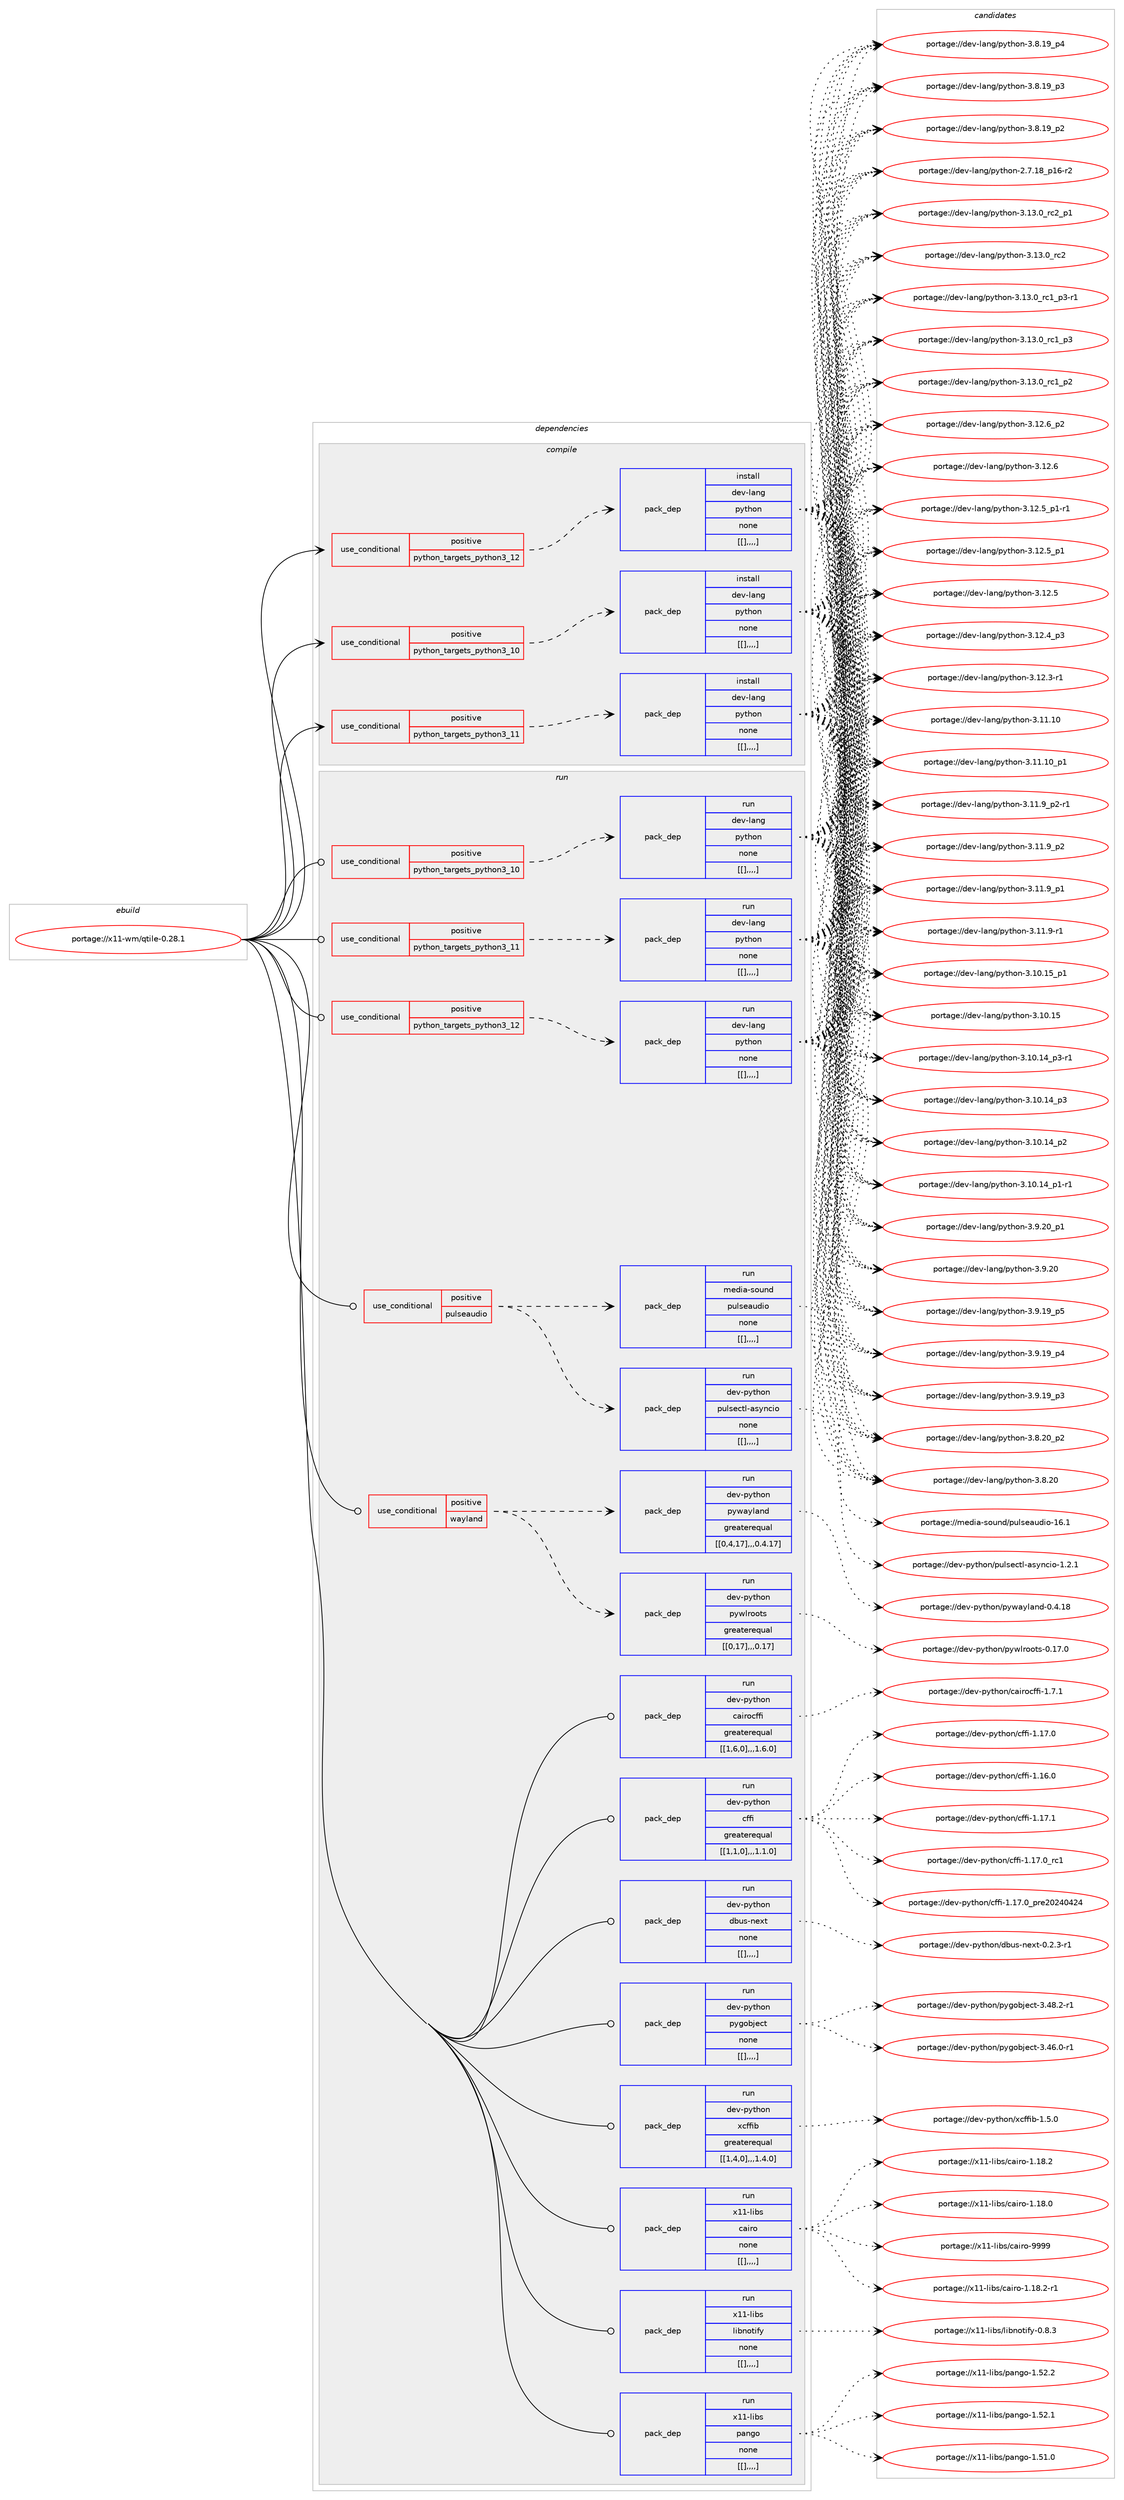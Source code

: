digraph prolog {

# *************
# Graph options
# *************

newrank=true;
concentrate=true;
compound=true;
graph [rankdir=LR,fontname=Helvetica,fontsize=10,ranksep=1.5];#, ranksep=2.5, nodesep=0.2];
edge  [arrowhead=vee];
node  [fontname=Helvetica,fontsize=10];

# **********
# The ebuild
# **********

subgraph cluster_leftcol {
color=gray;
label=<<i>ebuild</i>>;
id [label="portage://x11-wm/qtile-0.28.1", color=red, width=4, href="../x11-wm/qtile-0.28.1.svg"];
}

# ****************
# The dependencies
# ****************

subgraph cluster_midcol {
color=gray;
label=<<i>dependencies</i>>;
subgraph cluster_compile {
fillcolor="#eeeeee";
style=filled;
label=<<i>compile</i>>;
subgraph cond12046 {
dependency34926 [label=<<TABLE BORDER="0" CELLBORDER="1" CELLSPACING="0" CELLPADDING="4"><TR><TD ROWSPAN="3" CELLPADDING="10">use_conditional</TD></TR><TR><TD>positive</TD></TR><TR><TD>python_targets_python3_10</TD></TR></TABLE>>, shape=none, color=red];
subgraph pack22636 {
dependency34927 [label=<<TABLE BORDER="0" CELLBORDER="1" CELLSPACING="0" CELLPADDING="4" WIDTH="220"><TR><TD ROWSPAN="6" CELLPADDING="30">pack_dep</TD></TR><TR><TD WIDTH="110">install</TD></TR><TR><TD>dev-lang</TD></TR><TR><TD>python</TD></TR><TR><TD>none</TD></TR><TR><TD>[[],,,,]</TD></TR></TABLE>>, shape=none, color=blue];
}
dependency34926:e -> dependency34927:w [weight=20,style="dashed",arrowhead="vee"];
}
id:e -> dependency34926:w [weight=20,style="solid",arrowhead="vee"];
subgraph cond12047 {
dependency34928 [label=<<TABLE BORDER="0" CELLBORDER="1" CELLSPACING="0" CELLPADDING="4"><TR><TD ROWSPAN="3" CELLPADDING="10">use_conditional</TD></TR><TR><TD>positive</TD></TR><TR><TD>python_targets_python3_11</TD></TR></TABLE>>, shape=none, color=red];
subgraph pack22637 {
dependency34929 [label=<<TABLE BORDER="0" CELLBORDER="1" CELLSPACING="0" CELLPADDING="4" WIDTH="220"><TR><TD ROWSPAN="6" CELLPADDING="30">pack_dep</TD></TR><TR><TD WIDTH="110">install</TD></TR><TR><TD>dev-lang</TD></TR><TR><TD>python</TD></TR><TR><TD>none</TD></TR><TR><TD>[[],,,,]</TD></TR></TABLE>>, shape=none, color=blue];
}
dependency34928:e -> dependency34929:w [weight=20,style="dashed",arrowhead="vee"];
}
id:e -> dependency34928:w [weight=20,style="solid",arrowhead="vee"];
subgraph cond12048 {
dependency34930 [label=<<TABLE BORDER="0" CELLBORDER="1" CELLSPACING="0" CELLPADDING="4"><TR><TD ROWSPAN="3" CELLPADDING="10">use_conditional</TD></TR><TR><TD>positive</TD></TR><TR><TD>python_targets_python3_12</TD></TR></TABLE>>, shape=none, color=red];
subgraph pack22638 {
dependency34931 [label=<<TABLE BORDER="0" CELLBORDER="1" CELLSPACING="0" CELLPADDING="4" WIDTH="220"><TR><TD ROWSPAN="6" CELLPADDING="30">pack_dep</TD></TR><TR><TD WIDTH="110">install</TD></TR><TR><TD>dev-lang</TD></TR><TR><TD>python</TD></TR><TR><TD>none</TD></TR><TR><TD>[[],,,,]</TD></TR></TABLE>>, shape=none, color=blue];
}
dependency34930:e -> dependency34931:w [weight=20,style="dashed",arrowhead="vee"];
}
id:e -> dependency34930:w [weight=20,style="solid",arrowhead="vee"];
}
subgraph cluster_compileandrun {
fillcolor="#eeeeee";
style=filled;
label=<<i>compile and run</i>>;
}
subgraph cluster_run {
fillcolor="#eeeeee";
style=filled;
label=<<i>run</i>>;
subgraph cond12049 {
dependency34932 [label=<<TABLE BORDER="0" CELLBORDER="1" CELLSPACING="0" CELLPADDING="4"><TR><TD ROWSPAN="3" CELLPADDING="10">use_conditional</TD></TR><TR><TD>positive</TD></TR><TR><TD>pulseaudio</TD></TR></TABLE>>, shape=none, color=red];
subgraph pack22639 {
dependency34933 [label=<<TABLE BORDER="0" CELLBORDER="1" CELLSPACING="0" CELLPADDING="4" WIDTH="220"><TR><TD ROWSPAN="6" CELLPADDING="30">pack_dep</TD></TR><TR><TD WIDTH="110">run</TD></TR><TR><TD>dev-python</TD></TR><TR><TD>pulsectl-asyncio</TD></TR><TR><TD>none</TD></TR><TR><TD>[[],,,,]</TD></TR></TABLE>>, shape=none, color=blue];
}
dependency34932:e -> dependency34933:w [weight=20,style="dashed",arrowhead="vee"];
subgraph pack22640 {
dependency34934 [label=<<TABLE BORDER="0" CELLBORDER="1" CELLSPACING="0" CELLPADDING="4" WIDTH="220"><TR><TD ROWSPAN="6" CELLPADDING="30">pack_dep</TD></TR><TR><TD WIDTH="110">run</TD></TR><TR><TD>media-sound</TD></TR><TR><TD>pulseaudio</TD></TR><TR><TD>none</TD></TR><TR><TD>[[],,,,]</TD></TR></TABLE>>, shape=none, color=blue];
}
dependency34932:e -> dependency34934:w [weight=20,style="dashed",arrowhead="vee"];
}
id:e -> dependency34932:w [weight=20,style="solid",arrowhead="odot"];
subgraph cond12050 {
dependency34935 [label=<<TABLE BORDER="0" CELLBORDER="1" CELLSPACING="0" CELLPADDING="4"><TR><TD ROWSPAN="3" CELLPADDING="10">use_conditional</TD></TR><TR><TD>positive</TD></TR><TR><TD>python_targets_python3_10</TD></TR></TABLE>>, shape=none, color=red];
subgraph pack22641 {
dependency34936 [label=<<TABLE BORDER="0" CELLBORDER="1" CELLSPACING="0" CELLPADDING="4" WIDTH="220"><TR><TD ROWSPAN="6" CELLPADDING="30">pack_dep</TD></TR><TR><TD WIDTH="110">run</TD></TR><TR><TD>dev-lang</TD></TR><TR><TD>python</TD></TR><TR><TD>none</TD></TR><TR><TD>[[],,,,]</TD></TR></TABLE>>, shape=none, color=blue];
}
dependency34935:e -> dependency34936:w [weight=20,style="dashed",arrowhead="vee"];
}
id:e -> dependency34935:w [weight=20,style="solid",arrowhead="odot"];
subgraph cond12051 {
dependency34937 [label=<<TABLE BORDER="0" CELLBORDER="1" CELLSPACING="0" CELLPADDING="4"><TR><TD ROWSPAN="3" CELLPADDING="10">use_conditional</TD></TR><TR><TD>positive</TD></TR><TR><TD>python_targets_python3_11</TD></TR></TABLE>>, shape=none, color=red];
subgraph pack22642 {
dependency34938 [label=<<TABLE BORDER="0" CELLBORDER="1" CELLSPACING="0" CELLPADDING="4" WIDTH="220"><TR><TD ROWSPAN="6" CELLPADDING="30">pack_dep</TD></TR><TR><TD WIDTH="110">run</TD></TR><TR><TD>dev-lang</TD></TR><TR><TD>python</TD></TR><TR><TD>none</TD></TR><TR><TD>[[],,,,]</TD></TR></TABLE>>, shape=none, color=blue];
}
dependency34937:e -> dependency34938:w [weight=20,style="dashed",arrowhead="vee"];
}
id:e -> dependency34937:w [weight=20,style="solid",arrowhead="odot"];
subgraph cond12052 {
dependency34939 [label=<<TABLE BORDER="0" CELLBORDER="1" CELLSPACING="0" CELLPADDING="4"><TR><TD ROWSPAN="3" CELLPADDING="10">use_conditional</TD></TR><TR><TD>positive</TD></TR><TR><TD>python_targets_python3_12</TD></TR></TABLE>>, shape=none, color=red];
subgraph pack22643 {
dependency34940 [label=<<TABLE BORDER="0" CELLBORDER="1" CELLSPACING="0" CELLPADDING="4" WIDTH="220"><TR><TD ROWSPAN="6" CELLPADDING="30">pack_dep</TD></TR><TR><TD WIDTH="110">run</TD></TR><TR><TD>dev-lang</TD></TR><TR><TD>python</TD></TR><TR><TD>none</TD></TR><TR><TD>[[],,,,]</TD></TR></TABLE>>, shape=none, color=blue];
}
dependency34939:e -> dependency34940:w [weight=20,style="dashed",arrowhead="vee"];
}
id:e -> dependency34939:w [weight=20,style="solid",arrowhead="odot"];
subgraph cond12053 {
dependency34941 [label=<<TABLE BORDER="0" CELLBORDER="1" CELLSPACING="0" CELLPADDING="4"><TR><TD ROWSPAN="3" CELLPADDING="10">use_conditional</TD></TR><TR><TD>positive</TD></TR><TR><TD>wayland</TD></TR></TABLE>>, shape=none, color=red];
subgraph pack22644 {
dependency34942 [label=<<TABLE BORDER="0" CELLBORDER="1" CELLSPACING="0" CELLPADDING="4" WIDTH="220"><TR><TD ROWSPAN="6" CELLPADDING="30">pack_dep</TD></TR><TR><TD WIDTH="110">run</TD></TR><TR><TD>dev-python</TD></TR><TR><TD>pywayland</TD></TR><TR><TD>greaterequal</TD></TR><TR><TD>[[0,4,17],,,0.4.17]</TD></TR></TABLE>>, shape=none, color=blue];
}
dependency34941:e -> dependency34942:w [weight=20,style="dashed",arrowhead="vee"];
subgraph pack22645 {
dependency34943 [label=<<TABLE BORDER="0" CELLBORDER="1" CELLSPACING="0" CELLPADDING="4" WIDTH="220"><TR><TD ROWSPAN="6" CELLPADDING="30">pack_dep</TD></TR><TR><TD WIDTH="110">run</TD></TR><TR><TD>dev-python</TD></TR><TR><TD>pywlroots</TD></TR><TR><TD>greaterequal</TD></TR><TR><TD>[[0,17],,,0.17]</TD></TR></TABLE>>, shape=none, color=blue];
}
dependency34941:e -> dependency34943:w [weight=20,style="dashed",arrowhead="vee"];
}
id:e -> dependency34941:w [weight=20,style="solid",arrowhead="odot"];
subgraph pack22646 {
dependency34944 [label=<<TABLE BORDER="0" CELLBORDER="1" CELLSPACING="0" CELLPADDING="4" WIDTH="220"><TR><TD ROWSPAN="6" CELLPADDING="30">pack_dep</TD></TR><TR><TD WIDTH="110">run</TD></TR><TR><TD>dev-python</TD></TR><TR><TD>cairocffi</TD></TR><TR><TD>greaterequal</TD></TR><TR><TD>[[1,6,0],,,1.6.0]</TD></TR></TABLE>>, shape=none, color=blue];
}
id:e -> dependency34944:w [weight=20,style="solid",arrowhead="odot"];
subgraph pack22647 {
dependency34945 [label=<<TABLE BORDER="0" CELLBORDER="1" CELLSPACING="0" CELLPADDING="4" WIDTH="220"><TR><TD ROWSPAN="6" CELLPADDING="30">pack_dep</TD></TR><TR><TD WIDTH="110">run</TD></TR><TR><TD>dev-python</TD></TR><TR><TD>cffi</TD></TR><TR><TD>greaterequal</TD></TR><TR><TD>[[1,1,0],,,1.1.0]</TD></TR></TABLE>>, shape=none, color=blue];
}
id:e -> dependency34945:w [weight=20,style="solid",arrowhead="odot"];
subgraph pack22648 {
dependency34946 [label=<<TABLE BORDER="0" CELLBORDER="1" CELLSPACING="0" CELLPADDING="4" WIDTH="220"><TR><TD ROWSPAN="6" CELLPADDING="30">pack_dep</TD></TR><TR><TD WIDTH="110">run</TD></TR><TR><TD>dev-python</TD></TR><TR><TD>dbus-next</TD></TR><TR><TD>none</TD></TR><TR><TD>[[],,,,]</TD></TR></TABLE>>, shape=none, color=blue];
}
id:e -> dependency34946:w [weight=20,style="solid",arrowhead="odot"];
subgraph pack22649 {
dependency34947 [label=<<TABLE BORDER="0" CELLBORDER="1" CELLSPACING="0" CELLPADDING="4" WIDTH="220"><TR><TD ROWSPAN="6" CELLPADDING="30">pack_dep</TD></TR><TR><TD WIDTH="110">run</TD></TR><TR><TD>dev-python</TD></TR><TR><TD>pygobject</TD></TR><TR><TD>none</TD></TR><TR><TD>[[],,,,]</TD></TR></TABLE>>, shape=none, color=blue];
}
id:e -> dependency34947:w [weight=20,style="solid",arrowhead="odot"];
subgraph pack22650 {
dependency34948 [label=<<TABLE BORDER="0" CELLBORDER="1" CELLSPACING="0" CELLPADDING="4" WIDTH="220"><TR><TD ROWSPAN="6" CELLPADDING="30">pack_dep</TD></TR><TR><TD WIDTH="110">run</TD></TR><TR><TD>dev-python</TD></TR><TR><TD>xcffib</TD></TR><TR><TD>greaterequal</TD></TR><TR><TD>[[1,4,0],,,1.4.0]</TD></TR></TABLE>>, shape=none, color=blue];
}
id:e -> dependency34948:w [weight=20,style="solid",arrowhead="odot"];
subgraph pack22651 {
dependency34949 [label=<<TABLE BORDER="0" CELLBORDER="1" CELLSPACING="0" CELLPADDING="4" WIDTH="220"><TR><TD ROWSPAN="6" CELLPADDING="30">pack_dep</TD></TR><TR><TD WIDTH="110">run</TD></TR><TR><TD>x11-libs</TD></TR><TR><TD>cairo</TD></TR><TR><TD>none</TD></TR><TR><TD>[[],,,,]</TD></TR></TABLE>>, shape=none, color=blue];
}
id:e -> dependency34949:w [weight=20,style="solid",arrowhead="odot"];
subgraph pack22652 {
dependency34950 [label=<<TABLE BORDER="0" CELLBORDER="1" CELLSPACING="0" CELLPADDING="4" WIDTH="220"><TR><TD ROWSPAN="6" CELLPADDING="30">pack_dep</TD></TR><TR><TD WIDTH="110">run</TD></TR><TR><TD>x11-libs</TD></TR><TR><TD>libnotify</TD></TR><TR><TD>none</TD></TR><TR><TD>[[],,,,]</TD></TR></TABLE>>, shape=none, color=blue];
}
id:e -> dependency34950:w [weight=20,style="solid",arrowhead="odot"];
subgraph pack22653 {
dependency34951 [label=<<TABLE BORDER="0" CELLBORDER="1" CELLSPACING="0" CELLPADDING="4" WIDTH="220"><TR><TD ROWSPAN="6" CELLPADDING="30">pack_dep</TD></TR><TR><TD WIDTH="110">run</TD></TR><TR><TD>x11-libs</TD></TR><TR><TD>pango</TD></TR><TR><TD>none</TD></TR><TR><TD>[[],,,,]</TD></TR></TABLE>>, shape=none, color=blue];
}
id:e -> dependency34951:w [weight=20,style="solid",arrowhead="odot"];
}
}

# **************
# The candidates
# **************

subgraph cluster_choices {
rank=same;
color=gray;
label=<<i>candidates</i>>;

subgraph choice22636 {
color=black;
nodesep=1;
choice100101118451089711010347112121116104111110455146495146489511499509511249 [label="portage://dev-lang/python-3.13.0_rc2_p1", color=red, width=4,href="../dev-lang/python-3.13.0_rc2_p1.svg"];
choice10010111845108971101034711212111610411111045514649514648951149950 [label="portage://dev-lang/python-3.13.0_rc2", color=red, width=4,href="../dev-lang/python-3.13.0_rc2.svg"];
choice1001011184510897110103471121211161041111104551464951464895114994995112514511449 [label="portage://dev-lang/python-3.13.0_rc1_p3-r1", color=red, width=4,href="../dev-lang/python-3.13.0_rc1_p3-r1.svg"];
choice100101118451089711010347112121116104111110455146495146489511499499511251 [label="portage://dev-lang/python-3.13.0_rc1_p3", color=red, width=4,href="../dev-lang/python-3.13.0_rc1_p3.svg"];
choice100101118451089711010347112121116104111110455146495146489511499499511250 [label="portage://dev-lang/python-3.13.0_rc1_p2", color=red, width=4,href="../dev-lang/python-3.13.0_rc1_p2.svg"];
choice100101118451089711010347112121116104111110455146495046549511250 [label="portage://dev-lang/python-3.12.6_p2", color=red, width=4,href="../dev-lang/python-3.12.6_p2.svg"];
choice10010111845108971101034711212111610411111045514649504654 [label="portage://dev-lang/python-3.12.6", color=red, width=4,href="../dev-lang/python-3.12.6.svg"];
choice1001011184510897110103471121211161041111104551464950465395112494511449 [label="portage://dev-lang/python-3.12.5_p1-r1", color=red, width=4,href="../dev-lang/python-3.12.5_p1-r1.svg"];
choice100101118451089711010347112121116104111110455146495046539511249 [label="portage://dev-lang/python-3.12.5_p1", color=red, width=4,href="../dev-lang/python-3.12.5_p1.svg"];
choice10010111845108971101034711212111610411111045514649504653 [label="portage://dev-lang/python-3.12.5", color=red, width=4,href="../dev-lang/python-3.12.5.svg"];
choice100101118451089711010347112121116104111110455146495046529511251 [label="portage://dev-lang/python-3.12.4_p3", color=red, width=4,href="../dev-lang/python-3.12.4_p3.svg"];
choice100101118451089711010347112121116104111110455146495046514511449 [label="portage://dev-lang/python-3.12.3-r1", color=red, width=4,href="../dev-lang/python-3.12.3-r1.svg"];
choice10010111845108971101034711212111610411111045514649494649489511249 [label="portage://dev-lang/python-3.11.10_p1", color=red, width=4,href="../dev-lang/python-3.11.10_p1.svg"];
choice1001011184510897110103471121211161041111104551464949464948 [label="portage://dev-lang/python-3.11.10", color=red, width=4,href="../dev-lang/python-3.11.10.svg"];
choice1001011184510897110103471121211161041111104551464949465795112504511449 [label="portage://dev-lang/python-3.11.9_p2-r1", color=red, width=4,href="../dev-lang/python-3.11.9_p2-r1.svg"];
choice100101118451089711010347112121116104111110455146494946579511250 [label="portage://dev-lang/python-3.11.9_p2", color=red, width=4,href="../dev-lang/python-3.11.9_p2.svg"];
choice100101118451089711010347112121116104111110455146494946579511249 [label="portage://dev-lang/python-3.11.9_p1", color=red, width=4,href="../dev-lang/python-3.11.9_p1.svg"];
choice100101118451089711010347112121116104111110455146494946574511449 [label="portage://dev-lang/python-3.11.9-r1", color=red, width=4,href="../dev-lang/python-3.11.9-r1.svg"];
choice10010111845108971101034711212111610411111045514649484649539511249 [label="portage://dev-lang/python-3.10.15_p1", color=red, width=4,href="../dev-lang/python-3.10.15_p1.svg"];
choice1001011184510897110103471121211161041111104551464948464953 [label="portage://dev-lang/python-3.10.15", color=red, width=4,href="../dev-lang/python-3.10.15.svg"];
choice100101118451089711010347112121116104111110455146494846495295112514511449 [label="portage://dev-lang/python-3.10.14_p3-r1", color=red, width=4,href="../dev-lang/python-3.10.14_p3-r1.svg"];
choice10010111845108971101034711212111610411111045514649484649529511251 [label="portage://dev-lang/python-3.10.14_p3", color=red, width=4,href="../dev-lang/python-3.10.14_p3.svg"];
choice10010111845108971101034711212111610411111045514649484649529511250 [label="portage://dev-lang/python-3.10.14_p2", color=red, width=4,href="../dev-lang/python-3.10.14_p2.svg"];
choice100101118451089711010347112121116104111110455146494846495295112494511449 [label="portage://dev-lang/python-3.10.14_p1-r1", color=red, width=4,href="../dev-lang/python-3.10.14_p1-r1.svg"];
choice100101118451089711010347112121116104111110455146574650489511249 [label="portage://dev-lang/python-3.9.20_p1", color=red, width=4,href="../dev-lang/python-3.9.20_p1.svg"];
choice10010111845108971101034711212111610411111045514657465048 [label="portage://dev-lang/python-3.9.20", color=red, width=4,href="../dev-lang/python-3.9.20.svg"];
choice100101118451089711010347112121116104111110455146574649579511253 [label="portage://dev-lang/python-3.9.19_p5", color=red, width=4,href="../dev-lang/python-3.9.19_p5.svg"];
choice100101118451089711010347112121116104111110455146574649579511252 [label="portage://dev-lang/python-3.9.19_p4", color=red, width=4,href="../dev-lang/python-3.9.19_p4.svg"];
choice100101118451089711010347112121116104111110455146574649579511251 [label="portage://dev-lang/python-3.9.19_p3", color=red, width=4,href="../dev-lang/python-3.9.19_p3.svg"];
choice100101118451089711010347112121116104111110455146564650489511250 [label="portage://dev-lang/python-3.8.20_p2", color=red, width=4,href="../dev-lang/python-3.8.20_p2.svg"];
choice10010111845108971101034711212111610411111045514656465048 [label="portage://dev-lang/python-3.8.20", color=red, width=4,href="../dev-lang/python-3.8.20.svg"];
choice100101118451089711010347112121116104111110455146564649579511252 [label="portage://dev-lang/python-3.8.19_p4", color=red, width=4,href="../dev-lang/python-3.8.19_p4.svg"];
choice100101118451089711010347112121116104111110455146564649579511251 [label="portage://dev-lang/python-3.8.19_p3", color=red, width=4,href="../dev-lang/python-3.8.19_p3.svg"];
choice100101118451089711010347112121116104111110455146564649579511250 [label="portage://dev-lang/python-3.8.19_p2", color=red, width=4,href="../dev-lang/python-3.8.19_p2.svg"];
choice100101118451089711010347112121116104111110455046554649569511249544511450 [label="portage://dev-lang/python-2.7.18_p16-r2", color=red, width=4,href="../dev-lang/python-2.7.18_p16-r2.svg"];
dependency34927:e -> choice100101118451089711010347112121116104111110455146495146489511499509511249:w [style=dotted,weight="100"];
dependency34927:e -> choice10010111845108971101034711212111610411111045514649514648951149950:w [style=dotted,weight="100"];
dependency34927:e -> choice1001011184510897110103471121211161041111104551464951464895114994995112514511449:w [style=dotted,weight="100"];
dependency34927:e -> choice100101118451089711010347112121116104111110455146495146489511499499511251:w [style=dotted,weight="100"];
dependency34927:e -> choice100101118451089711010347112121116104111110455146495146489511499499511250:w [style=dotted,weight="100"];
dependency34927:e -> choice100101118451089711010347112121116104111110455146495046549511250:w [style=dotted,weight="100"];
dependency34927:e -> choice10010111845108971101034711212111610411111045514649504654:w [style=dotted,weight="100"];
dependency34927:e -> choice1001011184510897110103471121211161041111104551464950465395112494511449:w [style=dotted,weight="100"];
dependency34927:e -> choice100101118451089711010347112121116104111110455146495046539511249:w [style=dotted,weight="100"];
dependency34927:e -> choice10010111845108971101034711212111610411111045514649504653:w [style=dotted,weight="100"];
dependency34927:e -> choice100101118451089711010347112121116104111110455146495046529511251:w [style=dotted,weight="100"];
dependency34927:e -> choice100101118451089711010347112121116104111110455146495046514511449:w [style=dotted,weight="100"];
dependency34927:e -> choice10010111845108971101034711212111610411111045514649494649489511249:w [style=dotted,weight="100"];
dependency34927:e -> choice1001011184510897110103471121211161041111104551464949464948:w [style=dotted,weight="100"];
dependency34927:e -> choice1001011184510897110103471121211161041111104551464949465795112504511449:w [style=dotted,weight="100"];
dependency34927:e -> choice100101118451089711010347112121116104111110455146494946579511250:w [style=dotted,weight="100"];
dependency34927:e -> choice100101118451089711010347112121116104111110455146494946579511249:w [style=dotted,weight="100"];
dependency34927:e -> choice100101118451089711010347112121116104111110455146494946574511449:w [style=dotted,weight="100"];
dependency34927:e -> choice10010111845108971101034711212111610411111045514649484649539511249:w [style=dotted,weight="100"];
dependency34927:e -> choice1001011184510897110103471121211161041111104551464948464953:w [style=dotted,weight="100"];
dependency34927:e -> choice100101118451089711010347112121116104111110455146494846495295112514511449:w [style=dotted,weight="100"];
dependency34927:e -> choice10010111845108971101034711212111610411111045514649484649529511251:w [style=dotted,weight="100"];
dependency34927:e -> choice10010111845108971101034711212111610411111045514649484649529511250:w [style=dotted,weight="100"];
dependency34927:e -> choice100101118451089711010347112121116104111110455146494846495295112494511449:w [style=dotted,weight="100"];
dependency34927:e -> choice100101118451089711010347112121116104111110455146574650489511249:w [style=dotted,weight="100"];
dependency34927:e -> choice10010111845108971101034711212111610411111045514657465048:w [style=dotted,weight="100"];
dependency34927:e -> choice100101118451089711010347112121116104111110455146574649579511253:w [style=dotted,weight="100"];
dependency34927:e -> choice100101118451089711010347112121116104111110455146574649579511252:w [style=dotted,weight="100"];
dependency34927:e -> choice100101118451089711010347112121116104111110455146574649579511251:w [style=dotted,weight="100"];
dependency34927:e -> choice100101118451089711010347112121116104111110455146564650489511250:w [style=dotted,weight="100"];
dependency34927:e -> choice10010111845108971101034711212111610411111045514656465048:w [style=dotted,weight="100"];
dependency34927:e -> choice100101118451089711010347112121116104111110455146564649579511252:w [style=dotted,weight="100"];
dependency34927:e -> choice100101118451089711010347112121116104111110455146564649579511251:w [style=dotted,weight="100"];
dependency34927:e -> choice100101118451089711010347112121116104111110455146564649579511250:w [style=dotted,weight="100"];
dependency34927:e -> choice100101118451089711010347112121116104111110455046554649569511249544511450:w [style=dotted,weight="100"];
}
subgraph choice22637 {
color=black;
nodesep=1;
choice100101118451089711010347112121116104111110455146495146489511499509511249 [label="portage://dev-lang/python-3.13.0_rc2_p1", color=red, width=4,href="../dev-lang/python-3.13.0_rc2_p1.svg"];
choice10010111845108971101034711212111610411111045514649514648951149950 [label="portage://dev-lang/python-3.13.0_rc2", color=red, width=4,href="../dev-lang/python-3.13.0_rc2.svg"];
choice1001011184510897110103471121211161041111104551464951464895114994995112514511449 [label="portage://dev-lang/python-3.13.0_rc1_p3-r1", color=red, width=4,href="../dev-lang/python-3.13.0_rc1_p3-r1.svg"];
choice100101118451089711010347112121116104111110455146495146489511499499511251 [label="portage://dev-lang/python-3.13.0_rc1_p3", color=red, width=4,href="../dev-lang/python-3.13.0_rc1_p3.svg"];
choice100101118451089711010347112121116104111110455146495146489511499499511250 [label="portage://dev-lang/python-3.13.0_rc1_p2", color=red, width=4,href="../dev-lang/python-3.13.0_rc1_p2.svg"];
choice100101118451089711010347112121116104111110455146495046549511250 [label="portage://dev-lang/python-3.12.6_p2", color=red, width=4,href="../dev-lang/python-3.12.6_p2.svg"];
choice10010111845108971101034711212111610411111045514649504654 [label="portage://dev-lang/python-3.12.6", color=red, width=4,href="../dev-lang/python-3.12.6.svg"];
choice1001011184510897110103471121211161041111104551464950465395112494511449 [label="portage://dev-lang/python-3.12.5_p1-r1", color=red, width=4,href="../dev-lang/python-3.12.5_p1-r1.svg"];
choice100101118451089711010347112121116104111110455146495046539511249 [label="portage://dev-lang/python-3.12.5_p1", color=red, width=4,href="../dev-lang/python-3.12.5_p1.svg"];
choice10010111845108971101034711212111610411111045514649504653 [label="portage://dev-lang/python-3.12.5", color=red, width=4,href="../dev-lang/python-3.12.5.svg"];
choice100101118451089711010347112121116104111110455146495046529511251 [label="portage://dev-lang/python-3.12.4_p3", color=red, width=4,href="../dev-lang/python-3.12.4_p3.svg"];
choice100101118451089711010347112121116104111110455146495046514511449 [label="portage://dev-lang/python-3.12.3-r1", color=red, width=4,href="../dev-lang/python-3.12.3-r1.svg"];
choice10010111845108971101034711212111610411111045514649494649489511249 [label="portage://dev-lang/python-3.11.10_p1", color=red, width=4,href="../dev-lang/python-3.11.10_p1.svg"];
choice1001011184510897110103471121211161041111104551464949464948 [label="portage://dev-lang/python-3.11.10", color=red, width=4,href="../dev-lang/python-3.11.10.svg"];
choice1001011184510897110103471121211161041111104551464949465795112504511449 [label="portage://dev-lang/python-3.11.9_p2-r1", color=red, width=4,href="../dev-lang/python-3.11.9_p2-r1.svg"];
choice100101118451089711010347112121116104111110455146494946579511250 [label="portage://dev-lang/python-3.11.9_p2", color=red, width=4,href="../dev-lang/python-3.11.9_p2.svg"];
choice100101118451089711010347112121116104111110455146494946579511249 [label="portage://dev-lang/python-3.11.9_p1", color=red, width=4,href="../dev-lang/python-3.11.9_p1.svg"];
choice100101118451089711010347112121116104111110455146494946574511449 [label="portage://dev-lang/python-3.11.9-r1", color=red, width=4,href="../dev-lang/python-3.11.9-r1.svg"];
choice10010111845108971101034711212111610411111045514649484649539511249 [label="portage://dev-lang/python-3.10.15_p1", color=red, width=4,href="../dev-lang/python-3.10.15_p1.svg"];
choice1001011184510897110103471121211161041111104551464948464953 [label="portage://dev-lang/python-3.10.15", color=red, width=4,href="../dev-lang/python-3.10.15.svg"];
choice100101118451089711010347112121116104111110455146494846495295112514511449 [label="portage://dev-lang/python-3.10.14_p3-r1", color=red, width=4,href="../dev-lang/python-3.10.14_p3-r1.svg"];
choice10010111845108971101034711212111610411111045514649484649529511251 [label="portage://dev-lang/python-3.10.14_p3", color=red, width=4,href="../dev-lang/python-3.10.14_p3.svg"];
choice10010111845108971101034711212111610411111045514649484649529511250 [label="portage://dev-lang/python-3.10.14_p2", color=red, width=4,href="../dev-lang/python-3.10.14_p2.svg"];
choice100101118451089711010347112121116104111110455146494846495295112494511449 [label="portage://dev-lang/python-3.10.14_p1-r1", color=red, width=4,href="../dev-lang/python-3.10.14_p1-r1.svg"];
choice100101118451089711010347112121116104111110455146574650489511249 [label="portage://dev-lang/python-3.9.20_p1", color=red, width=4,href="../dev-lang/python-3.9.20_p1.svg"];
choice10010111845108971101034711212111610411111045514657465048 [label="portage://dev-lang/python-3.9.20", color=red, width=4,href="../dev-lang/python-3.9.20.svg"];
choice100101118451089711010347112121116104111110455146574649579511253 [label="portage://dev-lang/python-3.9.19_p5", color=red, width=4,href="../dev-lang/python-3.9.19_p5.svg"];
choice100101118451089711010347112121116104111110455146574649579511252 [label="portage://dev-lang/python-3.9.19_p4", color=red, width=4,href="../dev-lang/python-3.9.19_p4.svg"];
choice100101118451089711010347112121116104111110455146574649579511251 [label="portage://dev-lang/python-3.9.19_p3", color=red, width=4,href="../dev-lang/python-3.9.19_p3.svg"];
choice100101118451089711010347112121116104111110455146564650489511250 [label="portage://dev-lang/python-3.8.20_p2", color=red, width=4,href="../dev-lang/python-3.8.20_p2.svg"];
choice10010111845108971101034711212111610411111045514656465048 [label="portage://dev-lang/python-3.8.20", color=red, width=4,href="../dev-lang/python-3.8.20.svg"];
choice100101118451089711010347112121116104111110455146564649579511252 [label="portage://dev-lang/python-3.8.19_p4", color=red, width=4,href="../dev-lang/python-3.8.19_p4.svg"];
choice100101118451089711010347112121116104111110455146564649579511251 [label="portage://dev-lang/python-3.8.19_p3", color=red, width=4,href="../dev-lang/python-3.8.19_p3.svg"];
choice100101118451089711010347112121116104111110455146564649579511250 [label="portage://dev-lang/python-3.8.19_p2", color=red, width=4,href="../dev-lang/python-3.8.19_p2.svg"];
choice100101118451089711010347112121116104111110455046554649569511249544511450 [label="portage://dev-lang/python-2.7.18_p16-r2", color=red, width=4,href="../dev-lang/python-2.7.18_p16-r2.svg"];
dependency34929:e -> choice100101118451089711010347112121116104111110455146495146489511499509511249:w [style=dotted,weight="100"];
dependency34929:e -> choice10010111845108971101034711212111610411111045514649514648951149950:w [style=dotted,weight="100"];
dependency34929:e -> choice1001011184510897110103471121211161041111104551464951464895114994995112514511449:w [style=dotted,weight="100"];
dependency34929:e -> choice100101118451089711010347112121116104111110455146495146489511499499511251:w [style=dotted,weight="100"];
dependency34929:e -> choice100101118451089711010347112121116104111110455146495146489511499499511250:w [style=dotted,weight="100"];
dependency34929:e -> choice100101118451089711010347112121116104111110455146495046549511250:w [style=dotted,weight="100"];
dependency34929:e -> choice10010111845108971101034711212111610411111045514649504654:w [style=dotted,weight="100"];
dependency34929:e -> choice1001011184510897110103471121211161041111104551464950465395112494511449:w [style=dotted,weight="100"];
dependency34929:e -> choice100101118451089711010347112121116104111110455146495046539511249:w [style=dotted,weight="100"];
dependency34929:e -> choice10010111845108971101034711212111610411111045514649504653:w [style=dotted,weight="100"];
dependency34929:e -> choice100101118451089711010347112121116104111110455146495046529511251:w [style=dotted,weight="100"];
dependency34929:e -> choice100101118451089711010347112121116104111110455146495046514511449:w [style=dotted,weight="100"];
dependency34929:e -> choice10010111845108971101034711212111610411111045514649494649489511249:w [style=dotted,weight="100"];
dependency34929:e -> choice1001011184510897110103471121211161041111104551464949464948:w [style=dotted,weight="100"];
dependency34929:e -> choice1001011184510897110103471121211161041111104551464949465795112504511449:w [style=dotted,weight="100"];
dependency34929:e -> choice100101118451089711010347112121116104111110455146494946579511250:w [style=dotted,weight="100"];
dependency34929:e -> choice100101118451089711010347112121116104111110455146494946579511249:w [style=dotted,weight="100"];
dependency34929:e -> choice100101118451089711010347112121116104111110455146494946574511449:w [style=dotted,weight="100"];
dependency34929:e -> choice10010111845108971101034711212111610411111045514649484649539511249:w [style=dotted,weight="100"];
dependency34929:e -> choice1001011184510897110103471121211161041111104551464948464953:w [style=dotted,weight="100"];
dependency34929:e -> choice100101118451089711010347112121116104111110455146494846495295112514511449:w [style=dotted,weight="100"];
dependency34929:e -> choice10010111845108971101034711212111610411111045514649484649529511251:w [style=dotted,weight="100"];
dependency34929:e -> choice10010111845108971101034711212111610411111045514649484649529511250:w [style=dotted,weight="100"];
dependency34929:e -> choice100101118451089711010347112121116104111110455146494846495295112494511449:w [style=dotted,weight="100"];
dependency34929:e -> choice100101118451089711010347112121116104111110455146574650489511249:w [style=dotted,weight="100"];
dependency34929:e -> choice10010111845108971101034711212111610411111045514657465048:w [style=dotted,weight="100"];
dependency34929:e -> choice100101118451089711010347112121116104111110455146574649579511253:w [style=dotted,weight="100"];
dependency34929:e -> choice100101118451089711010347112121116104111110455146574649579511252:w [style=dotted,weight="100"];
dependency34929:e -> choice100101118451089711010347112121116104111110455146574649579511251:w [style=dotted,weight="100"];
dependency34929:e -> choice100101118451089711010347112121116104111110455146564650489511250:w [style=dotted,weight="100"];
dependency34929:e -> choice10010111845108971101034711212111610411111045514656465048:w [style=dotted,weight="100"];
dependency34929:e -> choice100101118451089711010347112121116104111110455146564649579511252:w [style=dotted,weight="100"];
dependency34929:e -> choice100101118451089711010347112121116104111110455146564649579511251:w [style=dotted,weight="100"];
dependency34929:e -> choice100101118451089711010347112121116104111110455146564649579511250:w [style=dotted,weight="100"];
dependency34929:e -> choice100101118451089711010347112121116104111110455046554649569511249544511450:w [style=dotted,weight="100"];
}
subgraph choice22638 {
color=black;
nodesep=1;
choice100101118451089711010347112121116104111110455146495146489511499509511249 [label="portage://dev-lang/python-3.13.0_rc2_p1", color=red, width=4,href="../dev-lang/python-3.13.0_rc2_p1.svg"];
choice10010111845108971101034711212111610411111045514649514648951149950 [label="portage://dev-lang/python-3.13.0_rc2", color=red, width=4,href="../dev-lang/python-3.13.0_rc2.svg"];
choice1001011184510897110103471121211161041111104551464951464895114994995112514511449 [label="portage://dev-lang/python-3.13.0_rc1_p3-r1", color=red, width=4,href="../dev-lang/python-3.13.0_rc1_p3-r1.svg"];
choice100101118451089711010347112121116104111110455146495146489511499499511251 [label="portage://dev-lang/python-3.13.0_rc1_p3", color=red, width=4,href="../dev-lang/python-3.13.0_rc1_p3.svg"];
choice100101118451089711010347112121116104111110455146495146489511499499511250 [label="portage://dev-lang/python-3.13.0_rc1_p2", color=red, width=4,href="../dev-lang/python-3.13.0_rc1_p2.svg"];
choice100101118451089711010347112121116104111110455146495046549511250 [label="portage://dev-lang/python-3.12.6_p2", color=red, width=4,href="../dev-lang/python-3.12.6_p2.svg"];
choice10010111845108971101034711212111610411111045514649504654 [label="portage://dev-lang/python-3.12.6", color=red, width=4,href="../dev-lang/python-3.12.6.svg"];
choice1001011184510897110103471121211161041111104551464950465395112494511449 [label="portage://dev-lang/python-3.12.5_p1-r1", color=red, width=4,href="../dev-lang/python-3.12.5_p1-r1.svg"];
choice100101118451089711010347112121116104111110455146495046539511249 [label="portage://dev-lang/python-3.12.5_p1", color=red, width=4,href="../dev-lang/python-3.12.5_p1.svg"];
choice10010111845108971101034711212111610411111045514649504653 [label="portage://dev-lang/python-3.12.5", color=red, width=4,href="../dev-lang/python-3.12.5.svg"];
choice100101118451089711010347112121116104111110455146495046529511251 [label="portage://dev-lang/python-3.12.4_p3", color=red, width=4,href="../dev-lang/python-3.12.4_p3.svg"];
choice100101118451089711010347112121116104111110455146495046514511449 [label="portage://dev-lang/python-3.12.3-r1", color=red, width=4,href="../dev-lang/python-3.12.3-r1.svg"];
choice10010111845108971101034711212111610411111045514649494649489511249 [label="portage://dev-lang/python-3.11.10_p1", color=red, width=4,href="../dev-lang/python-3.11.10_p1.svg"];
choice1001011184510897110103471121211161041111104551464949464948 [label="portage://dev-lang/python-3.11.10", color=red, width=4,href="../dev-lang/python-3.11.10.svg"];
choice1001011184510897110103471121211161041111104551464949465795112504511449 [label="portage://dev-lang/python-3.11.9_p2-r1", color=red, width=4,href="../dev-lang/python-3.11.9_p2-r1.svg"];
choice100101118451089711010347112121116104111110455146494946579511250 [label="portage://dev-lang/python-3.11.9_p2", color=red, width=4,href="../dev-lang/python-3.11.9_p2.svg"];
choice100101118451089711010347112121116104111110455146494946579511249 [label="portage://dev-lang/python-3.11.9_p1", color=red, width=4,href="../dev-lang/python-3.11.9_p1.svg"];
choice100101118451089711010347112121116104111110455146494946574511449 [label="portage://dev-lang/python-3.11.9-r1", color=red, width=4,href="../dev-lang/python-3.11.9-r1.svg"];
choice10010111845108971101034711212111610411111045514649484649539511249 [label="portage://dev-lang/python-3.10.15_p1", color=red, width=4,href="../dev-lang/python-3.10.15_p1.svg"];
choice1001011184510897110103471121211161041111104551464948464953 [label="portage://dev-lang/python-3.10.15", color=red, width=4,href="../dev-lang/python-3.10.15.svg"];
choice100101118451089711010347112121116104111110455146494846495295112514511449 [label="portage://dev-lang/python-3.10.14_p3-r1", color=red, width=4,href="../dev-lang/python-3.10.14_p3-r1.svg"];
choice10010111845108971101034711212111610411111045514649484649529511251 [label="portage://dev-lang/python-3.10.14_p3", color=red, width=4,href="../dev-lang/python-3.10.14_p3.svg"];
choice10010111845108971101034711212111610411111045514649484649529511250 [label="portage://dev-lang/python-3.10.14_p2", color=red, width=4,href="../dev-lang/python-3.10.14_p2.svg"];
choice100101118451089711010347112121116104111110455146494846495295112494511449 [label="portage://dev-lang/python-3.10.14_p1-r1", color=red, width=4,href="../dev-lang/python-3.10.14_p1-r1.svg"];
choice100101118451089711010347112121116104111110455146574650489511249 [label="portage://dev-lang/python-3.9.20_p1", color=red, width=4,href="../dev-lang/python-3.9.20_p1.svg"];
choice10010111845108971101034711212111610411111045514657465048 [label="portage://dev-lang/python-3.9.20", color=red, width=4,href="../dev-lang/python-3.9.20.svg"];
choice100101118451089711010347112121116104111110455146574649579511253 [label="portage://dev-lang/python-3.9.19_p5", color=red, width=4,href="../dev-lang/python-3.9.19_p5.svg"];
choice100101118451089711010347112121116104111110455146574649579511252 [label="portage://dev-lang/python-3.9.19_p4", color=red, width=4,href="../dev-lang/python-3.9.19_p4.svg"];
choice100101118451089711010347112121116104111110455146574649579511251 [label="portage://dev-lang/python-3.9.19_p3", color=red, width=4,href="../dev-lang/python-3.9.19_p3.svg"];
choice100101118451089711010347112121116104111110455146564650489511250 [label="portage://dev-lang/python-3.8.20_p2", color=red, width=4,href="../dev-lang/python-3.8.20_p2.svg"];
choice10010111845108971101034711212111610411111045514656465048 [label="portage://dev-lang/python-3.8.20", color=red, width=4,href="../dev-lang/python-3.8.20.svg"];
choice100101118451089711010347112121116104111110455146564649579511252 [label="portage://dev-lang/python-3.8.19_p4", color=red, width=4,href="../dev-lang/python-3.8.19_p4.svg"];
choice100101118451089711010347112121116104111110455146564649579511251 [label="portage://dev-lang/python-3.8.19_p3", color=red, width=4,href="../dev-lang/python-3.8.19_p3.svg"];
choice100101118451089711010347112121116104111110455146564649579511250 [label="portage://dev-lang/python-3.8.19_p2", color=red, width=4,href="../dev-lang/python-3.8.19_p2.svg"];
choice100101118451089711010347112121116104111110455046554649569511249544511450 [label="portage://dev-lang/python-2.7.18_p16-r2", color=red, width=4,href="../dev-lang/python-2.7.18_p16-r2.svg"];
dependency34931:e -> choice100101118451089711010347112121116104111110455146495146489511499509511249:w [style=dotted,weight="100"];
dependency34931:e -> choice10010111845108971101034711212111610411111045514649514648951149950:w [style=dotted,weight="100"];
dependency34931:e -> choice1001011184510897110103471121211161041111104551464951464895114994995112514511449:w [style=dotted,weight="100"];
dependency34931:e -> choice100101118451089711010347112121116104111110455146495146489511499499511251:w [style=dotted,weight="100"];
dependency34931:e -> choice100101118451089711010347112121116104111110455146495146489511499499511250:w [style=dotted,weight="100"];
dependency34931:e -> choice100101118451089711010347112121116104111110455146495046549511250:w [style=dotted,weight="100"];
dependency34931:e -> choice10010111845108971101034711212111610411111045514649504654:w [style=dotted,weight="100"];
dependency34931:e -> choice1001011184510897110103471121211161041111104551464950465395112494511449:w [style=dotted,weight="100"];
dependency34931:e -> choice100101118451089711010347112121116104111110455146495046539511249:w [style=dotted,weight="100"];
dependency34931:e -> choice10010111845108971101034711212111610411111045514649504653:w [style=dotted,weight="100"];
dependency34931:e -> choice100101118451089711010347112121116104111110455146495046529511251:w [style=dotted,weight="100"];
dependency34931:e -> choice100101118451089711010347112121116104111110455146495046514511449:w [style=dotted,weight="100"];
dependency34931:e -> choice10010111845108971101034711212111610411111045514649494649489511249:w [style=dotted,weight="100"];
dependency34931:e -> choice1001011184510897110103471121211161041111104551464949464948:w [style=dotted,weight="100"];
dependency34931:e -> choice1001011184510897110103471121211161041111104551464949465795112504511449:w [style=dotted,weight="100"];
dependency34931:e -> choice100101118451089711010347112121116104111110455146494946579511250:w [style=dotted,weight="100"];
dependency34931:e -> choice100101118451089711010347112121116104111110455146494946579511249:w [style=dotted,weight="100"];
dependency34931:e -> choice100101118451089711010347112121116104111110455146494946574511449:w [style=dotted,weight="100"];
dependency34931:e -> choice10010111845108971101034711212111610411111045514649484649539511249:w [style=dotted,weight="100"];
dependency34931:e -> choice1001011184510897110103471121211161041111104551464948464953:w [style=dotted,weight="100"];
dependency34931:e -> choice100101118451089711010347112121116104111110455146494846495295112514511449:w [style=dotted,weight="100"];
dependency34931:e -> choice10010111845108971101034711212111610411111045514649484649529511251:w [style=dotted,weight="100"];
dependency34931:e -> choice10010111845108971101034711212111610411111045514649484649529511250:w [style=dotted,weight="100"];
dependency34931:e -> choice100101118451089711010347112121116104111110455146494846495295112494511449:w [style=dotted,weight="100"];
dependency34931:e -> choice100101118451089711010347112121116104111110455146574650489511249:w [style=dotted,weight="100"];
dependency34931:e -> choice10010111845108971101034711212111610411111045514657465048:w [style=dotted,weight="100"];
dependency34931:e -> choice100101118451089711010347112121116104111110455146574649579511253:w [style=dotted,weight="100"];
dependency34931:e -> choice100101118451089711010347112121116104111110455146574649579511252:w [style=dotted,weight="100"];
dependency34931:e -> choice100101118451089711010347112121116104111110455146574649579511251:w [style=dotted,weight="100"];
dependency34931:e -> choice100101118451089711010347112121116104111110455146564650489511250:w [style=dotted,weight="100"];
dependency34931:e -> choice10010111845108971101034711212111610411111045514656465048:w [style=dotted,weight="100"];
dependency34931:e -> choice100101118451089711010347112121116104111110455146564649579511252:w [style=dotted,weight="100"];
dependency34931:e -> choice100101118451089711010347112121116104111110455146564649579511251:w [style=dotted,weight="100"];
dependency34931:e -> choice100101118451089711010347112121116104111110455146564649579511250:w [style=dotted,weight="100"];
dependency34931:e -> choice100101118451089711010347112121116104111110455046554649569511249544511450:w [style=dotted,weight="100"];
}
subgraph choice22639 {
color=black;
nodesep=1;
choice100101118451121211161041111104711211710811510199116108459711512111099105111454946504649 [label="portage://dev-python/pulsectl-asyncio-1.2.1", color=red, width=4,href="../dev-python/pulsectl-asyncio-1.2.1.svg"];
dependency34933:e -> choice100101118451121211161041111104711211710811510199116108459711512111099105111454946504649:w [style=dotted,weight="100"];
}
subgraph choice22640 {
color=black;
nodesep=1;
choice109101100105974511511111711010047112117108115101971171001051114549544649 [label="portage://media-sound/pulseaudio-16.1", color=red, width=4,href="../media-sound/pulseaudio-16.1.svg"];
dependency34934:e -> choice109101100105974511511111711010047112117108115101971171001051114549544649:w [style=dotted,weight="100"];
}
subgraph choice22641 {
color=black;
nodesep=1;
choice100101118451089711010347112121116104111110455146495146489511499509511249 [label="portage://dev-lang/python-3.13.0_rc2_p1", color=red, width=4,href="../dev-lang/python-3.13.0_rc2_p1.svg"];
choice10010111845108971101034711212111610411111045514649514648951149950 [label="portage://dev-lang/python-3.13.0_rc2", color=red, width=4,href="../dev-lang/python-3.13.0_rc2.svg"];
choice1001011184510897110103471121211161041111104551464951464895114994995112514511449 [label="portage://dev-lang/python-3.13.0_rc1_p3-r1", color=red, width=4,href="../dev-lang/python-3.13.0_rc1_p3-r1.svg"];
choice100101118451089711010347112121116104111110455146495146489511499499511251 [label="portage://dev-lang/python-3.13.0_rc1_p3", color=red, width=4,href="../dev-lang/python-3.13.0_rc1_p3.svg"];
choice100101118451089711010347112121116104111110455146495146489511499499511250 [label="portage://dev-lang/python-3.13.0_rc1_p2", color=red, width=4,href="../dev-lang/python-3.13.0_rc1_p2.svg"];
choice100101118451089711010347112121116104111110455146495046549511250 [label="portage://dev-lang/python-3.12.6_p2", color=red, width=4,href="../dev-lang/python-3.12.6_p2.svg"];
choice10010111845108971101034711212111610411111045514649504654 [label="portage://dev-lang/python-3.12.6", color=red, width=4,href="../dev-lang/python-3.12.6.svg"];
choice1001011184510897110103471121211161041111104551464950465395112494511449 [label="portage://dev-lang/python-3.12.5_p1-r1", color=red, width=4,href="../dev-lang/python-3.12.5_p1-r1.svg"];
choice100101118451089711010347112121116104111110455146495046539511249 [label="portage://dev-lang/python-3.12.5_p1", color=red, width=4,href="../dev-lang/python-3.12.5_p1.svg"];
choice10010111845108971101034711212111610411111045514649504653 [label="portage://dev-lang/python-3.12.5", color=red, width=4,href="../dev-lang/python-3.12.5.svg"];
choice100101118451089711010347112121116104111110455146495046529511251 [label="portage://dev-lang/python-3.12.4_p3", color=red, width=4,href="../dev-lang/python-3.12.4_p3.svg"];
choice100101118451089711010347112121116104111110455146495046514511449 [label="portage://dev-lang/python-3.12.3-r1", color=red, width=4,href="../dev-lang/python-3.12.3-r1.svg"];
choice10010111845108971101034711212111610411111045514649494649489511249 [label="portage://dev-lang/python-3.11.10_p1", color=red, width=4,href="../dev-lang/python-3.11.10_p1.svg"];
choice1001011184510897110103471121211161041111104551464949464948 [label="portage://dev-lang/python-3.11.10", color=red, width=4,href="../dev-lang/python-3.11.10.svg"];
choice1001011184510897110103471121211161041111104551464949465795112504511449 [label="portage://dev-lang/python-3.11.9_p2-r1", color=red, width=4,href="../dev-lang/python-3.11.9_p2-r1.svg"];
choice100101118451089711010347112121116104111110455146494946579511250 [label="portage://dev-lang/python-3.11.9_p2", color=red, width=4,href="../dev-lang/python-3.11.9_p2.svg"];
choice100101118451089711010347112121116104111110455146494946579511249 [label="portage://dev-lang/python-3.11.9_p1", color=red, width=4,href="../dev-lang/python-3.11.9_p1.svg"];
choice100101118451089711010347112121116104111110455146494946574511449 [label="portage://dev-lang/python-3.11.9-r1", color=red, width=4,href="../dev-lang/python-3.11.9-r1.svg"];
choice10010111845108971101034711212111610411111045514649484649539511249 [label="portage://dev-lang/python-3.10.15_p1", color=red, width=4,href="../dev-lang/python-3.10.15_p1.svg"];
choice1001011184510897110103471121211161041111104551464948464953 [label="portage://dev-lang/python-3.10.15", color=red, width=4,href="../dev-lang/python-3.10.15.svg"];
choice100101118451089711010347112121116104111110455146494846495295112514511449 [label="portage://dev-lang/python-3.10.14_p3-r1", color=red, width=4,href="../dev-lang/python-3.10.14_p3-r1.svg"];
choice10010111845108971101034711212111610411111045514649484649529511251 [label="portage://dev-lang/python-3.10.14_p3", color=red, width=4,href="../dev-lang/python-3.10.14_p3.svg"];
choice10010111845108971101034711212111610411111045514649484649529511250 [label="portage://dev-lang/python-3.10.14_p2", color=red, width=4,href="../dev-lang/python-3.10.14_p2.svg"];
choice100101118451089711010347112121116104111110455146494846495295112494511449 [label="portage://dev-lang/python-3.10.14_p1-r1", color=red, width=4,href="../dev-lang/python-3.10.14_p1-r1.svg"];
choice100101118451089711010347112121116104111110455146574650489511249 [label="portage://dev-lang/python-3.9.20_p1", color=red, width=4,href="../dev-lang/python-3.9.20_p1.svg"];
choice10010111845108971101034711212111610411111045514657465048 [label="portage://dev-lang/python-3.9.20", color=red, width=4,href="../dev-lang/python-3.9.20.svg"];
choice100101118451089711010347112121116104111110455146574649579511253 [label="portage://dev-lang/python-3.9.19_p5", color=red, width=4,href="../dev-lang/python-3.9.19_p5.svg"];
choice100101118451089711010347112121116104111110455146574649579511252 [label="portage://dev-lang/python-3.9.19_p4", color=red, width=4,href="../dev-lang/python-3.9.19_p4.svg"];
choice100101118451089711010347112121116104111110455146574649579511251 [label="portage://dev-lang/python-3.9.19_p3", color=red, width=4,href="../dev-lang/python-3.9.19_p3.svg"];
choice100101118451089711010347112121116104111110455146564650489511250 [label="portage://dev-lang/python-3.8.20_p2", color=red, width=4,href="../dev-lang/python-3.8.20_p2.svg"];
choice10010111845108971101034711212111610411111045514656465048 [label="portage://dev-lang/python-3.8.20", color=red, width=4,href="../dev-lang/python-3.8.20.svg"];
choice100101118451089711010347112121116104111110455146564649579511252 [label="portage://dev-lang/python-3.8.19_p4", color=red, width=4,href="../dev-lang/python-3.8.19_p4.svg"];
choice100101118451089711010347112121116104111110455146564649579511251 [label="portage://dev-lang/python-3.8.19_p3", color=red, width=4,href="../dev-lang/python-3.8.19_p3.svg"];
choice100101118451089711010347112121116104111110455146564649579511250 [label="portage://dev-lang/python-3.8.19_p2", color=red, width=4,href="../dev-lang/python-3.8.19_p2.svg"];
choice100101118451089711010347112121116104111110455046554649569511249544511450 [label="portage://dev-lang/python-2.7.18_p16-r2", color=red, width=4,href="../dev-lang/python-2.7.18_p16-r2.svg"];
dependency34936:e -> choice100101118451089711010347112121116104111110455146495146489511499509511249:w [style=dotted,weight="100"];
dependency34936:e -> choice10010111845108971101034711212111610411111045514649514648951149950:w [style=dotted,weight="100"];
dependency34936:e -> choice1001011184510897110103471121211161041111104551464951464895114994995112514511449:w [style=dotted,weight="100"];
dependency34936:e -> choice100101118451089711010347112121116104111110455146495146489511499499511251:w [style=dotted,weight="100"];
dependency34936:e -> choice100101118451089711010347112121116104111110455146495146489511499499511250:w [style=dotted,weight="100"];
dependency34936:e -> choice100101118451089711010347112121116104111110455146495046549511250:w [style=dotted,weight="100"];
dependency34936:e -> choice10010111845108971101034711212111610411111045514649504654:w [style=dotted,weight="100"];
dependency34936:e -> choice1001011184510897110103471121211161041111104551464950465395112494511449:w [style=dotted,weight="100"];
dependency34936:e -> choice100101118451089711010347112121116104111110455146495046539511249:w [style=dotted,weight="100"];
dependency34936:e -> choice10010111845108971101034711212111610411111045514649504653:w [style=dotted,weight="100"];
dependency34936:e -> choice100101118451089711010347112121116104111110455146495046529511251:w [style=dotted,weight="100"];
dependency34936:e -> choice100101118451089711010347112121116104111110455146495046514511449:w [style=dotted,weight="100"];
dependency34936:e -> choice10010111845108971101034711212111610411111045514649494649489511249:w [style=dotted,weight="100"];
dependency34936:e -> choice1001011184510897110103471121211161041111104551464949464948:w [style=dotted,weight="100"];
dependency34936:e -> choice1001011184510897110103471121211161041111104551464949465795112504511449:w [style=dotted,weight="100"];
dependency34936:e -> choice100101118451089711010347112121116104111110455146494946579511250:w [style=dotted,weight="100"];
dependency34936:e -> choice100101118451089711010347112121116104111110455146494946579511249:w [style=dotted,weight="100"];
dependency34936:e -> choice100101118451089711010347112121116104111110455146494946574511449:w [style=dotted,weight="100"];
dependency34936:e -> choice10010111845108971101034711212111610411111045514649484649539511249:w [style=dotted,weight="100"];
dependency34936:e -> choice1001011184510897110103471121211161041111104551464948464953:w [style=dotted,weight="100"];
dependency34936:e -> choice100101118451089711010347112121116104111110455146494846495295112514511449:w [style=dotted,weight="100"];
dependency34936:e -> choice10010111845108971101034711212111610411111045514649484649529511251:w [style=dotted,weight="100"];
dependency34936:e -> choice10010111845108971101034711212111610411111045514649484649529511250:w [style=dotted,weight="100"];
dependency34936:e -> choice100101118451089711010347112121116104111110455146494846495295112494511449:w [style=dotted,weight="100"];
dependency34936:e -> choice100101118451089711010347112121116104111110455146574650489511249:w [style=dotted,weight="100"];
dependency34936:e -> choice10010111845108971101034711212111610411111045514657465048:w [style=dotted,weight="100"];
dependency34936:e -> choice100101118451089711010347112121116104111110455146574649579511253:w [style=dotted,weight="100"];
dependency34936:e -> choice100101118451089711010347112121116104111110455146574649579511252:w [style=dotted,weight="100"];
dependency34936:e -> choice100101118451089711010347112121116104111110455146574649579511251:w [style=dotted,weight="100"];
dependency34936:e -> choice100101118451089711010347112121116104111110455146564650489511250:w [style=dotted,weight="100"];
dependency34936:e -> choice10010111845108971101034711212111610411111045514656465048:w [style=dotted,weight="100"];
dependency34936:e -> choice100101118451089711010347112121116104111110455146564649579511252:w [style=dotted,weight="100"];
dependency34936:e -> choice100101118451089711010347112121116104111110455146564649579511251:w [style=dotted,weight="100"];
dependency34936:e -> choice100101118451089711010347112121116104111110455146564649579511250:w [style=dotted,weight="100"];
dependency34936:e -> choice100101118451089711010347112121116104111110455046554649569511249544511450:w [style=dotted,weight="100"];
}
subgraph choice22642 {
color=black;
nodesep=1;
choice100101118451089711010347112121116104111110455146495146489511499509511249 [label="portage://dev-lang/python-3.13.0_rc2_p1", color=red, width=4,href="../dev-lang/python-3.13.0_rc2_p1.svg"];
choice10010111845108971101034711212111610411111045514649514648951149950 [label="portage://dev-lang/python-3.13.0_rc2", color=red, width=4,href="../dev-lang/python-3.13.0_rc2.svg"];
choice1001011184510897110103471121211161041111104551464951464895114994995112514511449 [label="portage://dev-lang/python-3.13.0_rc1_p3-r1", color=red, width=4,href="../dev-lang/python-3.13.0_rc1_p3-r1.svg"];
choice100101118451089711010347112121116104111110455146495146489511499499511251 [label="portage://dev-lang/python-3.13.0_rc1_p3", color=red, width=4,href="../dev-lang/python-3.13.0_rc1_p3.svg"];
choice100101118451089711010347112121116104111110455146495146489511499499511250 [label="portage://dev-lang/python-3.13.0_rc1_p2", color=red, width=4,href="../dev-lang/python-3.13.0_rc1_p2.svg"];
choice100101118451089711010347112121116104111110455146495046549511250 [label="portage://dev-lang/python-3.12.6_p2", color=red, width=4,href="../dev-lang/python-3.12.6_p2.svg"];
choice10010111845108971101034711212111610411111045514649504654 [label="portage://dev-lang/python-3.12.6", color=red, width=4,href="../dev-lang/python-3.12.6.svg"];
choice1001011184510897110103471121211161041111104551464950465395112494511449 [label="portage://dev-lang/python-3.12.5_p1-r1", color=red, width=4,href="../dev-lang/python-3.12.5_p1-r1.svg"];
choice100101118451089711010347112121116104111110455146495046539511249 [label="portage://dev-lang/python-3.12.5_p1", color=red, width=4,href="../dev-lang/python-3.12.5_p1.svg"];
choice10010111845108971101034711212111610411111045514649504653 [label="portage://dev-lang/python-3.12.5", color=red, width=4,href="../dev-lang/python-3.12.5.svg"];
choice100101118451089711010347112121116104111110455146495046529511251 [label="portage://dev-lang/python-3.12.4_p3", color=red, width=4,href="../dev-lang/python-3.12.4_p3.svg"];
choice100101118451089711010347112121116104111110455146495046514511449 [label="portage://dev-lang/python-3.12.3-r1", color=red, width=4,href="../dev-lang/python-3.12.3-r1.svg"];
choice10010111845108971101034711212111610411111045514649494649489511249 [label="portage://dev-lang/python-3.11.10_p1", color=red, width=4,href="../dev-lang/python-3.11.10_p1.svg"];
choice1001011184510897110103471121211161041111104551464949464948 [label="portage://dev-lang/python-3.11.10", color=red, width=4,href="../dev-lang/python-3.11.10.svg"];
choice1001011184510897110103471121211161041111104551464949465795112504511449 [label="portage://dev-lang/python-3.11.9_p2-r1", color=red, width=4,href="../dev-lang/python-3.11.9_p2-r1.svg"];
choice100101118451089711010347112121116104111110455146494946579511250 [label="portage://dev-lang/python-3.11.9_p2", color=red, width=4,href="../dev-lang/python-3.11.9_p2.svg"];
choice100101118451089711010347112121116104111110455146494946579511249 [label="portage://dev-lang/python-3.11.9_p1", color=red, width=4,href="../dev-lang/python-3.11.9_p1.svg"];
choice100101118451089711010347112121116104111110455146494946574511449 [label="portage://dev-lang/python-3.11.9-r1", color=red, width=4,href="../dev-lang/python-3.11.9-r1.svg"];
choice10010111845108971101034711212111610411111045514649484649539511249 [label="portage://dev-lang/python-3.10.15_p1", color=red, width=4,href="../dev-lang/python-3.10.15_p1.svg"];
choice1001011184510897110103471121211161041111104551464948464953 [label="portage://dev-lang/python-3.10.15", color=red, width=4,href="../dev-lang/python-3.10.15.svg"];
choice100101118451089711010347112121116104111110455146494846495295112514511449 [label="portage://dev-lang/python-3.10.14_p3-r1", color=red, width=4,href="../dev-lang/python-3.10.14_p3-r1.svg"];
choice10010111845108971101034711212111610411111045514649484649529511251 [label="portage://dev-lang/python-3.10.14_p3", color=red, width=4,href="../dev-lang/python-3.10.14_p3.svg"];
choice10010111845108971101034711212111610411111045514649484649529511250 [label="portage://dev-lang/python-3.10.14_p2", color=red, width=4,href="../dev-lang/python-3.10.14_p2.svg"];
choice100101118451089711010347112121116104111110455146494846495295112494511449 [label="portage://dev-lang/python-3.10.14_p1-r1", color=red, width=4,href="../dev-lang/python-3.10.14_p1-r1.svg"];
choice100101118451089711010347112121116104111110455146574650489511249 [label="portage://dev-lang/python-3.9.20_p1", color=red, width=4,href="../dev-lang/python-3.9.20_p1.svg"];
choice10010111845108971101034711212111610411111045514657465048 [label="portage://dev-lang/python-3.9.20", color=red, width=4,href="../dev-lang/python-3.9.20.svg"];
choice100101118451089711010347112121116104111110455146574649579511253 [label="portage://dev-lang/python-3.9.19_p5", color=red, width=4,href="../dev-lang/python-3.9.19_p5.svg"];
choice100101118451089711010347112121116104111110455146574649579511252 [label="portage://dev-lang/python-3.9.19_p4", color=red, width=4,href="../dev-lang/python-3.9.19_p4.svg"];
choice100101118451089711010347112121116104111110455146574649579511251 [label="portage://dev-lang/python-3.9.19_p3", color=red, width=4,href="../dev-lang/python-3.9.19_p3.svg"];
choice100101118451089711010347112121116104111110455146564650489511250 [label="portage://dev-lang/python-3.8.20_p2", color=red, width=4,href="../dev-lang/python-3.8.20_p2.svg"];
choice10010111845108971101034711212111610411111045514656465048 [label="portage://dev-lang/python-3.8.20", color=red, width=4,href="../dev-lang/python-3.8.20.svg"];
choice100101118451089711010347112121116104111110455146564649579511252 [label="portage://dev-lang/python-3.8.19_p4", color=red, width=4,href="../dev-lang/python-3.8.19_p4.svg"];
choice100101118451089711010347112121116104111110455146564649579511251 [label="portage://dev-lang/python-3.8.19_p3", color=red, width=4,href="../dev-lang/python-3.8.19_p3.svg"];
choice100101118451089711010347112121116104111110455146564649579511250 [label="portage://dev-lang/python-3.8.19_p2", color=red, width=4,href="../dev-lang/python-3.8.19_p2.svg"];
choice100101118451089711010347112121116104111110455046554649569511249544511450 [label="portage://dev-lang/python-2.7.18_p16-r2", color=red, width=4,href="../dev-lang/python-2.7.18_p16-r2.svg"];
dependency34938:e -> choice100101118451089711010347112121116104111110455146495146489511499509511249:w [style=dotted,weight="100"];
dependency34938:e -> choice10010111845108971101034711212111610411111045514649514648951149950:w [style=dotted,weight="100"];
dependency34938:e -> choice1001011184510897110103471121211161041111104551464951464895114994995112514511449:w [style=dotted,weight="100"];
dependency34938:e -> choice100101118451089711010347112121116104111110455146495146489511499499511251:w [style=dotted,weight="100"];
dependency34938:e -> choice100101118451089711010347112121116104111110455146495146489511499499511250:w [style=dotted,weight="100"];
dependency34938:e -> choice100101118451089711010347112121116104111110455146495046549511250:w [style=dotted,weight="100"];
dependency34938:e -> choice10010111845108971101034711212111610411111045514649504654:w [style=dotted,weight="100"];
dependency34938:e -> choice1001011184510897110103471121211161041111104551464950465395112494511449:w [style=dotted,weight="100"];
dependency34938:e -> choice100101118451089711010347112121116104111110455146495046539511249:w [style=dotted,weight="100"];
dependency34938:e -> choice10010111845108971101034711212111610411111045514649504653:w [style=dotted,weight="100"];
dependency34938:e -> choice100101118451089711010347112121116104111110455146495046529511251:w [style=dotted,weight="100"];
dependency34938:e -> choice100101118451089711010347112121116104111110455146495046514511449:w [style=dotted,weight="100"];
dependency34938:e -> choice10010111845108971101034711212111610411111045514649494649489511249:w [style=dotted,weight="100"];
dependency34938:e -> choice1001011184510897110103471121211161041111104551464949464948:w [style=dotted,weight="100"];
dependency34938:e -> choice1001011184510897110103471121211161041111104551464949465795112504511449:w [style=dotted,weight="100"];
dependency34938:e -> choice100101118451089711010347112121116104111110455146494946579511250:w [style=dotted,weight="100"];
dependency34938:e -> choice100101118451089711010347112121116104111110455146494946579511249:w [style=dotted,weight="100"];
dependency34938:e -> choice100101118451089711010347112121116104111110455146494946574511449:w [style=dotted,weight="100"];
dependency34938:e -> choice10010111845108971101034711212111610411111045514649484649539511249:w [style=dotted,weight="100"];
dependency34938:e -> choice1001011184510897110103471121211161041111104551464948464953:w [style=dotted,weight="100"];
dependency34938:e -> choice100101118451089711010347112121116104111110455146494846495295112514511449:w [style=dotted,weight="100"];
dependency34938:e -> choice10010111845108971101034711212111610411111045514649484649529511251:w [style=dotted,weight="100"];
dependency34938:e -> choice10010111845108971101034711212111610411111045514649484649529511250:w [style=dotted,weight="100"];
dependency34938:e -> choice100101118451089711010347112121116104111110455146494846495295112494511449:w [style=dotted,weight="100"];
dependency34938:e -> choice100101118451089711010347112121116104111110455146574650489511249:w [style=dotted,weight="100"];
dependency34938:e -> choice10010111845108971101034711212111610411111045514657465048:w [style=dotted,weight="100"];
dependency34938:e -> choice100101118451089711010347112121116104111110455146574649579511253:w [style=dotted,weight="100"];
dependency34938:e -> choice100101118451089711010347112121116104111110455146574649579511252:w [style=dotted,weight="100"];
dependency34938:e -> choice100101118451089711010347112121116104111110455146574649579511251:w [style=dotted,weight="100"];
dependency34938:e -> choice100101118451089711010347112121116104111110455146564650489511250:w [style=dotted,weight="100"];
dependency34938:e -> choice10010111845108971101034711212111610411111045514656465048:w [style=dotted,weight="100"];
dependency34938:e -> choice100101118451089711010347112121116104111110455146564649579511252:w [style=dotted,weight="100"];
dependency34938:e -> choice100101118451089711010347112121116104111110455146564649579511251:w [style=dotted,weight="100"];
dependency34938:e -> choice100101118451089711010347112121116104111110455146564649579511250:w [style=dotted,weight="100"];
dependency34938:e -> choice100101118451089711010347112121116104111110455046554649569511249544511450:w [style=dotted,weight="100"];
}
subgraph choice22643 {
color=black;
nodesep=1;
choice100101118451089711010347112121116104111110455146495146489511499509511249 [label="portage://dev-lang/python-3.13.0_rc2_p1", color=red, width=4,href="../dev-lang/python-3.13.0_rc2_p1.svg"];
choice10010111845108971101034711212111610411111045514649514648951149950 [label="portage://dev-lang/python-3.13.0_rc2", color=red, width=4,href="../dev-lang/python-3.13.0_rc2.svg"];
choice1001011184510897110103471121211161041111104551464951464895114994995112514511449 [label="portage://dev-lang/python-3.13.0_rc1_p3-r1", color=red, width=4,href="../dev-lang/python-3.13.0_rc1_p3-r1.svg"];
choice100101118451089711010347112121116104111110455146495146489511499499511251 [label="portage://dev-lang/python-3.13.0_rc1_p3", color=red, width=4,href="../dev-lang/python-3.13.0_rc1_p3.svg"];
choice100101118451089711010347112121116104111110455146495146489511499499511250 [label="portage://dev-lang/python-3.13.0_rc1_p2", color=red, width=4,href="../dev-lang/python-3.13.0_rc1_p2.svg"];
choice100101118451089711010347112121116104111110455146495046549511250 [label="portage://dev-lang/python-3.12.6_p2", color=red, width=4,href="../dev-lang/python-3.12.6_p2.svg"];
choice10010111845108971101034711212111610411111045514649504654 [label="portage://dev-lang/python-3.12.6", color=red, width=4,href="../dev-lang/python-3.12.6.svg"];
choice1001011184510897110103471121211161041111104551464950465395112494511449 [label="portage://dev-lang/python-3.12.5_p1-r1", color=red, width=4,href="../dev-lang/python-3.12.5_p1-r1.svg"];
choice100101118451089711010347112121116104111110455146495046539511249 [label="portage://dev-lang/python-3.12.5_p1", color=red, width=4,href="../dev-lang/python-3.12.5_p1.svg"];
choice10010111845108971101034711212111610411111045514649504653 [label="portage://dev-lang/python-3.12.5", color=red, width=4,href="../dev-lang/python-3.12.5.svg"];
choice100101118451089711010347112121116104111110455146495046529511251 [label="portage://dev-lang/python-3.12.4_p3", color=red, width=4,href="../dev-lang/python-3.12.4_p3.svg"];
choice100101118451089711010347112121116104111110455146495046514511449 [label="portage://dev-lang/python-3.12.3-r1", color=red, width=4,href="../dev-lang/python-3.12.3-r1.svg"];
choice10010111845108971101034711212111610411111045514649494649489511249 [label="portage://dev-lang/python-3.11.10_p1", color=red, width=4,href="../dev-lang/python-3.11.10_p1.svg"];
choice1001011184510897110103471121211161041111104551464949464948 [label="portage://dev-lang/python-3.11.10", color=red, width=4,href="../dev-lang/python-3.11.10.svg"];
choice1001011184510897110103471121211161041111104551464949465795112504511449 [label="portage://dev-lang/python-3.11.9_p2-r1", color=red, width=4,href="../dev-lang/python-3.11.9_p2-r1.svg"];
choice100101118451089711010347112121116104111110455146494946579511250 [label="portage://dev-lang/python-3.11.9_p2", color=red, width=4,href="../dev-lang/python-3.11.9_p2.svg"];
choice100101118451089711010347112121116104111110455146494946579511249 [label="portage://dev-lang/python-3.11.9_p1", color=red, width=4,href="../dev-lang/python-3.11.9_p1.svg"];
choice100101118451089711010347112121116104111110455146494946574511449 [label="portage://dev-lang/python-3.11.9-r1", color=red, width=4,href="../dev-lang/python-3.11.9-r1.svg"];
choice10010111845108971101034711212111610411111045514649484649539511249 [label="portage://dev-lang/python-3.10.15_p1", color=red, width=4,href="../dev-lang/python-3.10.15_p1.svg"];
choice1001011184510897110103471121211161041111104551464948464953 [label="portage://dev-lang/python-3.10.15", color=red, width=4,href="../dev-lang/python-3.10.15.svg"];
choice100101118451089711010347112121116104111110455146494846495295112514511449 [label="portage://dev-lang/python-3.10.14_p3-r1", color=red, width=4,href="../dev-lang/python-3.10.14_p3-r1.svg"];
choice10010111845108971101034711212111610411111045514649484649529511251 [label="portage://dev-lang/python-3.10.14_p3", color=red, width=4,href="../dev-lang/python-3.10.14_p3.svg"];
choice10010111845108971101034711212111610411111045514649484649529511250 [label="portage://dev-lang/python-3.10.14_p2", color=red, width=4,href="../dev-lang/python-3.10.14_p2.svg"];
choice100101118451089711010347112121116104111110455146494846495295112494511449 [label="portage://dev-lang/python-3.10.14_p1-r1", color=red, width=4,href="../dev-lang/python-3.10.14_p1-r1.svg"];
choice100101118451089711010347112121116104111110455146574650489511249 [label="portage://dev-lang/python-3.9.20_p1", color=red, width=4,href="../dev-lang/python-3.9.20_p1.svg"];
choice10010111845108971101034711212111610411111045514657465048 [label="portage://dev-lang/python-3.9.20", color=red, width=4,href="../dev-lang/python-3.9.20.svg"];
choice100101118451089711010347112121116104111110455146574649579511253 [label="portage://dev-lang/python-3.9.19_p5", color=red, width=4,href="../dev-lang/python-3.9.19_p5.svg"];
choice100101118451089711010347112121116104111110455146574649579511252 [label="portage://dev-lang/python-3.9.19_p4", color=red, width=4,href="../dev-lang/python-3.9.19_p4.svg"];
choice100101118451089711010347112121116104111110455146574649579511251 [label="portage://dev-lang/python-3.9.19_p3", color=red, width=4,href="../dev-lang/python-3.9.19_p3.svg"];
choice100101118451089711010347112121116104111110455146564650489511250 [label="portage://dev-lang/python-3.8.20_p2", color=red, width=4,href="../dev-lang/python-3.8.20_p2.svg"];
choice10010111845108971101034711212111610411111045514656465048 [label="portage://dev-lang/python-3.8.20", color=red, width=4,href="../dev-lang/python-3.8.20.svg"];
choice100101118451089711010347112121116104111110455146564649579511252 [label="portage://dev-lang/python-3.8.19_p4", color=red, width=4,href="../dev-lang/python-3.8.19_p4.svg"];
choice100101118451089711010347112121116104111110455146564649579511251 [label="portage://dev-lang/python-3.8.19_p3", color=red, width=4,href="../dev-lang/python-3.8.19_p3.svg"];
choice100101118451089711010347112121116104111110455146564649579511250 [label="portage://dev-lang/python-3.8.19_p2", color=red, width=4,href="../dev-lang/python-3.8.19_p2.svg"];
choice100101118451089711010347112121116104111110455046554649569511249544511450 [label="portage://dev-lang/python-2.7.18_p16-r2", color=red, width=4,href="../dev-lang/python-2.7.18_p16-r2.svg"];
dependency34940:e -> choice100101118451089711010347112121116104111110455146495146489511499509511249:w [style=dotted,weight="100"];
dependency34940:e -> choice10010111845108971101034711212111610411111045514649514648951149950:w [style=dotted,weight="100"];
dependency34940:e -> choice1001011184510897110103471121211161041111104551464951464895114994995112514511449:w [style=dotted,weight="100"];
dependency34940:e -> choice100101118451089711010347112121116104111110455146495146489511499499511251:w [style=dotted,weight="100"];
dependency34940:e -> choice100101118451089711010347112121116104111110455146495146489511499499511250:w [style=dotted,weight="100"];
dependency34940:e -> choice100101118451089711010347112121116104111110455146495046549511250:w [style=dotted,weight="100"];
dependency34940:e -> choice10010111845108971101034711212111610411111045514649504654:w [style=dotted,weight="100"];
dependency34940:e -> choice1001011184510897110103471121211161041111104551464950465395112494511449:w [style=dotted,weight="100"];
dependency34940:e -> choice100101118451089711010347112121116104111110455146495046539511249:w [style=dotted,weight="100"];
dependency34940:e -> choice10010111845108971101034711212111610411111045514649504653:w [style=dotted,weight="100"];
dependency34940:e -> choice100101118451089711010347112121116104111110455146495046529511251:w [style=dotted,weight="100"];
dependency34940:e -> choice100101118451089711010347112121116104111110455146495046514511449:w [style=dotted,weight="100"];
dependency34940:e -> choice10010111845108971101034711212111610411111045514649494649489511249:w [style=dotted,weight="100"];
dependency34940:e -> choice1001011184510897110103471121211161041111104551464949464948:w [style=dotted,weight="100"];
dependency34940:e -> choice1001011184510897110103471121211161041111104551464949465795112504511449:w [style=dotted,weight="100"];
dependency34940:e -> choice100101118451089711010347112121116104111110455146494946579511250:w [style=dotted,weight="100"];
dependency34940:e -> choice100101118451089711010347112121116104111110455146494946579511249:w [style=dotted,weight="100"];
dependency34940:e -> choice100101118451089711010347112121116104111110455146494946574511449:w [style=dotted,weight="100"];
dependency34940:e -> choice10010111845108971101034711212111610411111045514649484649539511249:w [style=dotted,weight="100"];
dependency34940:e -> choice1001011184510897110103471121211161041111104551464948464953:w [style=dotted,weight="100"];
dependency34940:e -> choice100101118451089711010347112121116104111110455146494846495295112514511449:w [style=dotted,weight="100"];
dependency34940:e -> choice10010111845108971101034711212111610411111045514649484649529511251:w [style=dotted,weight="100"];
dependency34940:e -> choice10010111845108971101034711212111610411111045514649484649529511250:w [style=dotted,weight="100"];
dependency34940:e -> choice100101118451089711010347112121116104111110455146494846495295112494511449:w [style=dotted,weight="100"];
dependency34940:e -> choice100101118451089711010347112121116104111110455146574650489511249:w [style=dotted,weight="100"];
dependency34940:e -> choice10010111845108971101034711212111610411111045514657465048:w [style=dotted,weight="100"];
dependency34940:e -> choice100101118451089711010347112121116104111110455146574649579511253:w [style=dotted,weight="100"];
dependency34940:e -> choice100101118451089711010347112121116104111110455146574649579511252:w [style=dotted,weight="100"];
dependency34940:e -> choice100101118451089711010347112121116104111110455146574649579511251:w [style=dotted,weight="100"];
dependency34940:e -> choice100101118451089711010347112121116104111110455146564650489511250:w [style=dotted,weight="100"];
dependency34940:e -> choice10010111845108971101034711212111610411111045514656465048:w [style=dotted,weight="100"];
dependency34940:e -> choice100101118451089711010347112121116104111110455146564649579511252:w [style=dotted,weight="100"];
dependency34940:e -> choice100101118451089711010347112121116104111110455146564649579511251:w [style=dotted,weight="100"];
dependency34940:e -> choice100101118451089711010347112121116104111110455146564649579511250:w [style=dotted,weight="100"];
dependency34940:e -> choice100101118451089711010347112121116104111110455046554649569511249544511450:w [style=dotted,weight="100"];
}
subgraph choice22644 {
color=black;
nodesep=1;
choice1001011184511212111610411111047112121119971211089711010045484652464956 [label="portage://dev-python/pywayland-0.4.18", color=red, width=4,href="../dev-python/pywayland-0.4.18.svg"];
dependency34942:e -> choice1001011184511212111610411111047112121119971211089711010045484652464956:w [style=dotted,weight="100"];
}
subgraph choice22645 {
color=black;
nodesep=1;
choice100101118451121211161041111104711212111910811411111111611545484649554648 [label="portage://dev-python/pywlroots-0.17.0", color=red, width=4,href="../dev-python/pywlroots-0.17.0.svg"];
dependency34943:e -> choice100101118451121211161041111104711212111910811411111111611545484649554648:w [style=dotted,weight="100"];
}
subgraph choice22646 {
color=black;
nodesep=1;
choice1001011184511212111610411111047999710511411199102102105454946554649 [label="portage://dev-python/cairocffi-1.7.1", color=red, width=4,href="../dev-python/cairocffi-1.7.1.svg"];
dependency34944:e -> choice1001011184511212111610411111047999710511411199102102105454946554649:w [style=dotted,weight="100"];
}
subgraph choice22647 {
color=black;
nodesep=1;
choice10010111845112121116104111110479910210210545494649554649 [label="portage://dev-python/cffi-1.17.1", color=red, width=4,href="../dev-python/cffi-1.17.1.svg"];
choice10010111845112121116104111110479910210210545494649554648951149949 [label="portage://dev-python/cffi-1.17.0_rc1", color=red, width=4,href="../dev-python/cffi-1.17.0_rc1.svg"];
choice10010111845112121116104111110479910210210545494649554648951121141015048505248525052 [label="portage://dev-python/cffi-1.17.0_pre20240424", color=red, width=4,href="../dev-python/cffi-1.17.0_pre20240424.svg"];
choice10010111845112121116104111110479910210210545494649554648 [label="portage://dev-python/cffi-1.17.0", color=red, width=4,href="../dev-python/cffi-1.17.0.svg"];
choice10010111845112121116104111110479910210210545494649544648 [label="portage://dev-python/cffi-1.16.0", color=red, width=4,href="../dev-python/cffi-1.16.0.svg"];
dependency34945:e -> choice10010111845112121116104111110479910210210545494649554649:w [style=dotted,weight="100"];
dependency34945:e -> choice10010111845112121116104111110479910210210545494649554648951149949:w [style=dotted,weight="100"];
dependency34945:e -> choice10010111845112121116104111110479910210210545494649554648951121141015048505248525052:w [style=dotted,weight="100"];
dependency34945:e -> choice10010111845112121116104111110479910210210545494649554648:w [style=dotted,weight="100"];
dependency34945:e -> choice10010111845112121116104111110479910210210545494649544648:w [style=dotted,weight="100"];
}
subgraph choice22648 {
color=black;
nodesep=1;
choice100101118451121211161041111104710098117115451101011201164548465046514511449 [label="portage://dev-python/dbus-next-0.2.3-r1", color=red, width=4,href="../dev-python/dbus-next-0.2.3-r1.svg"];
dependency34946:e -> choice100101118451121211161041111104710098117115451101011201164548465046514511449:w [style=dotted,weight="100"];
}
subgraph choice22649 {
color=black;
nodesep=1;
choice10010111845112121116104111110471121211031119810610199116455146525646504511449 [label="portage://dev-python/pygobject-3.48.2-r1", color=red, width=4,href="../dev-python/pygobject-3.48.2-r1.svg"];
choice10010111845112121116104111110471121211031119810610199116455146525446484511449 [label="portage://dev-python/pygobject-3.46.0-r1", color=red, width=4,href="../dev-python/pygobject-3.46.0-r1.svg"];
dependency34947:e -> choice10010111845112121116104111110471121211031119810610199116455146525646504511449:w [style=dotted,weight="100"];
dependency34947:e -> choice10010111845112121116104111110471121211031119810610199116455146525446484511449:w [style=dotted,weight="100"];
}
subgraph choice22650 {
color=black;
nodesep=1;
choice10010111845112121116104111110471209910210210598454946534648 [label="portage://dev-python/xcffib-1.5.0", color=red, width=4,href="../dev-python/xcffib-1.5.0.svg"];
dependency34948:e -> choice10010111845112121116104111110471209910210210598454946534648:w [style=dotted,weight="100"];
}
subgraph choice22651 {
color=black;
nodesep=1;
choice120494945108105981154799971051141114557575757 [label="portage://x11-libs/cairo-9999", color=red, width=4,href="../x11-libs/cairo-9999.svg"];
choice12049494510810598115479997105114111454946495646504511449 [label="portage://x11-libs/cairo-1.18.2-r1", color=red, width=4,href="../x11-libs/cairo-1.18.2-r1.svg"];
choice1204949451081059811547999710511411145494649564650 [label="portage://x11-libs/cairo-1.18.2", color=red, width=4,href="../x11-libs/cairo-1.18.2.svg"];
choice1204949451081059811547999710511411145494649564648 [label="portage://x11-libs/cairo-1.18.0", color=red, width=4,href="../x11-libs/cairo-1.18.0.svg"];
dependency34949:e -> choice120494945108105981154799971051141114557575757:w [style=dotted,weight="100"];
dependency34949:e -> choice12049494510810598115479997105114111454946495646504511449:w [style=dotted,weight="100"];
dependency34949:e -> choice1204949451081059811547999710511411145494649564650:w [style=dotted,weight="100"];
dependency34949:e -> choice1204949451081059811547999710511411145494649564648:w [style=dotted,weight="100"];
}
subgraph choice22652 {
color=black;
nodesep=1;
choice120494945108105981154710810598110111116105102121454846564651 [label="portage://x11-libs/libnotify-0.8.3", color=red, width=4,href="../x11-libs/libnotify-0.8.3.svg"];
dependency34950:e -> choice120494945108105981154710810598110111116105102121454846564651:w [style=dotted,weight="100"];
}
subgraph choice22653 {
color=black;
nodesep=1;
choice12049494510810598115471129711010311145494653504650 [label="portage://x11-libs/pango-1.52.2", color=red, width=4,href="../x11-libs/pango-1.52.2.svg"];
choice12049494510810598115471129711010311145494653504649 [label="portage://x11-libs/pango-1.52.1", color=red, width=4,href="../x11-libs/pango-1.52.1.svg"];
choice12049494510810598115471129711010311145494653494648 [label="portage://x11-libs/pango-1.51.0", color=red, width=4,href="../x11-libs/pango-1.51.0.svg"];
dependency34951:e -> choice12049494510810598115471129711010311145494653504650:w [style=dotted,weight="100"];
dependency34951:e -> choice12049494510810598115471129711010311145494653504649:w [style=dotted,weight="100"];
dependency34951:e -> choice12049494510810598115471129711010311145494653494648:w [style=dotted,weight="100"];
}
}

}
